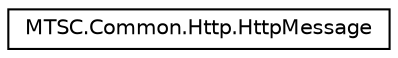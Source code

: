 digraph "Graphical Class Hierarchy"
{
 // LATEX_PDF_SIZE
  edge [fontname="Helvetica",fontsize="10",labelfontname="Helvetica",labelfontsize="10"];
  node [fontname="Helvetica",fontsize="10",shape=record];
  rankdir="LR";
  Node0 [label="MTSC.Common.Http.HttpMessage",height=0.2,width=0.4,color="black", fillcolor="white", style="filled",URL="$df/dff/class_m_t_s_c_1_1_common_1_1_http_1_1_http_message.html",tooltip=" "];
}
